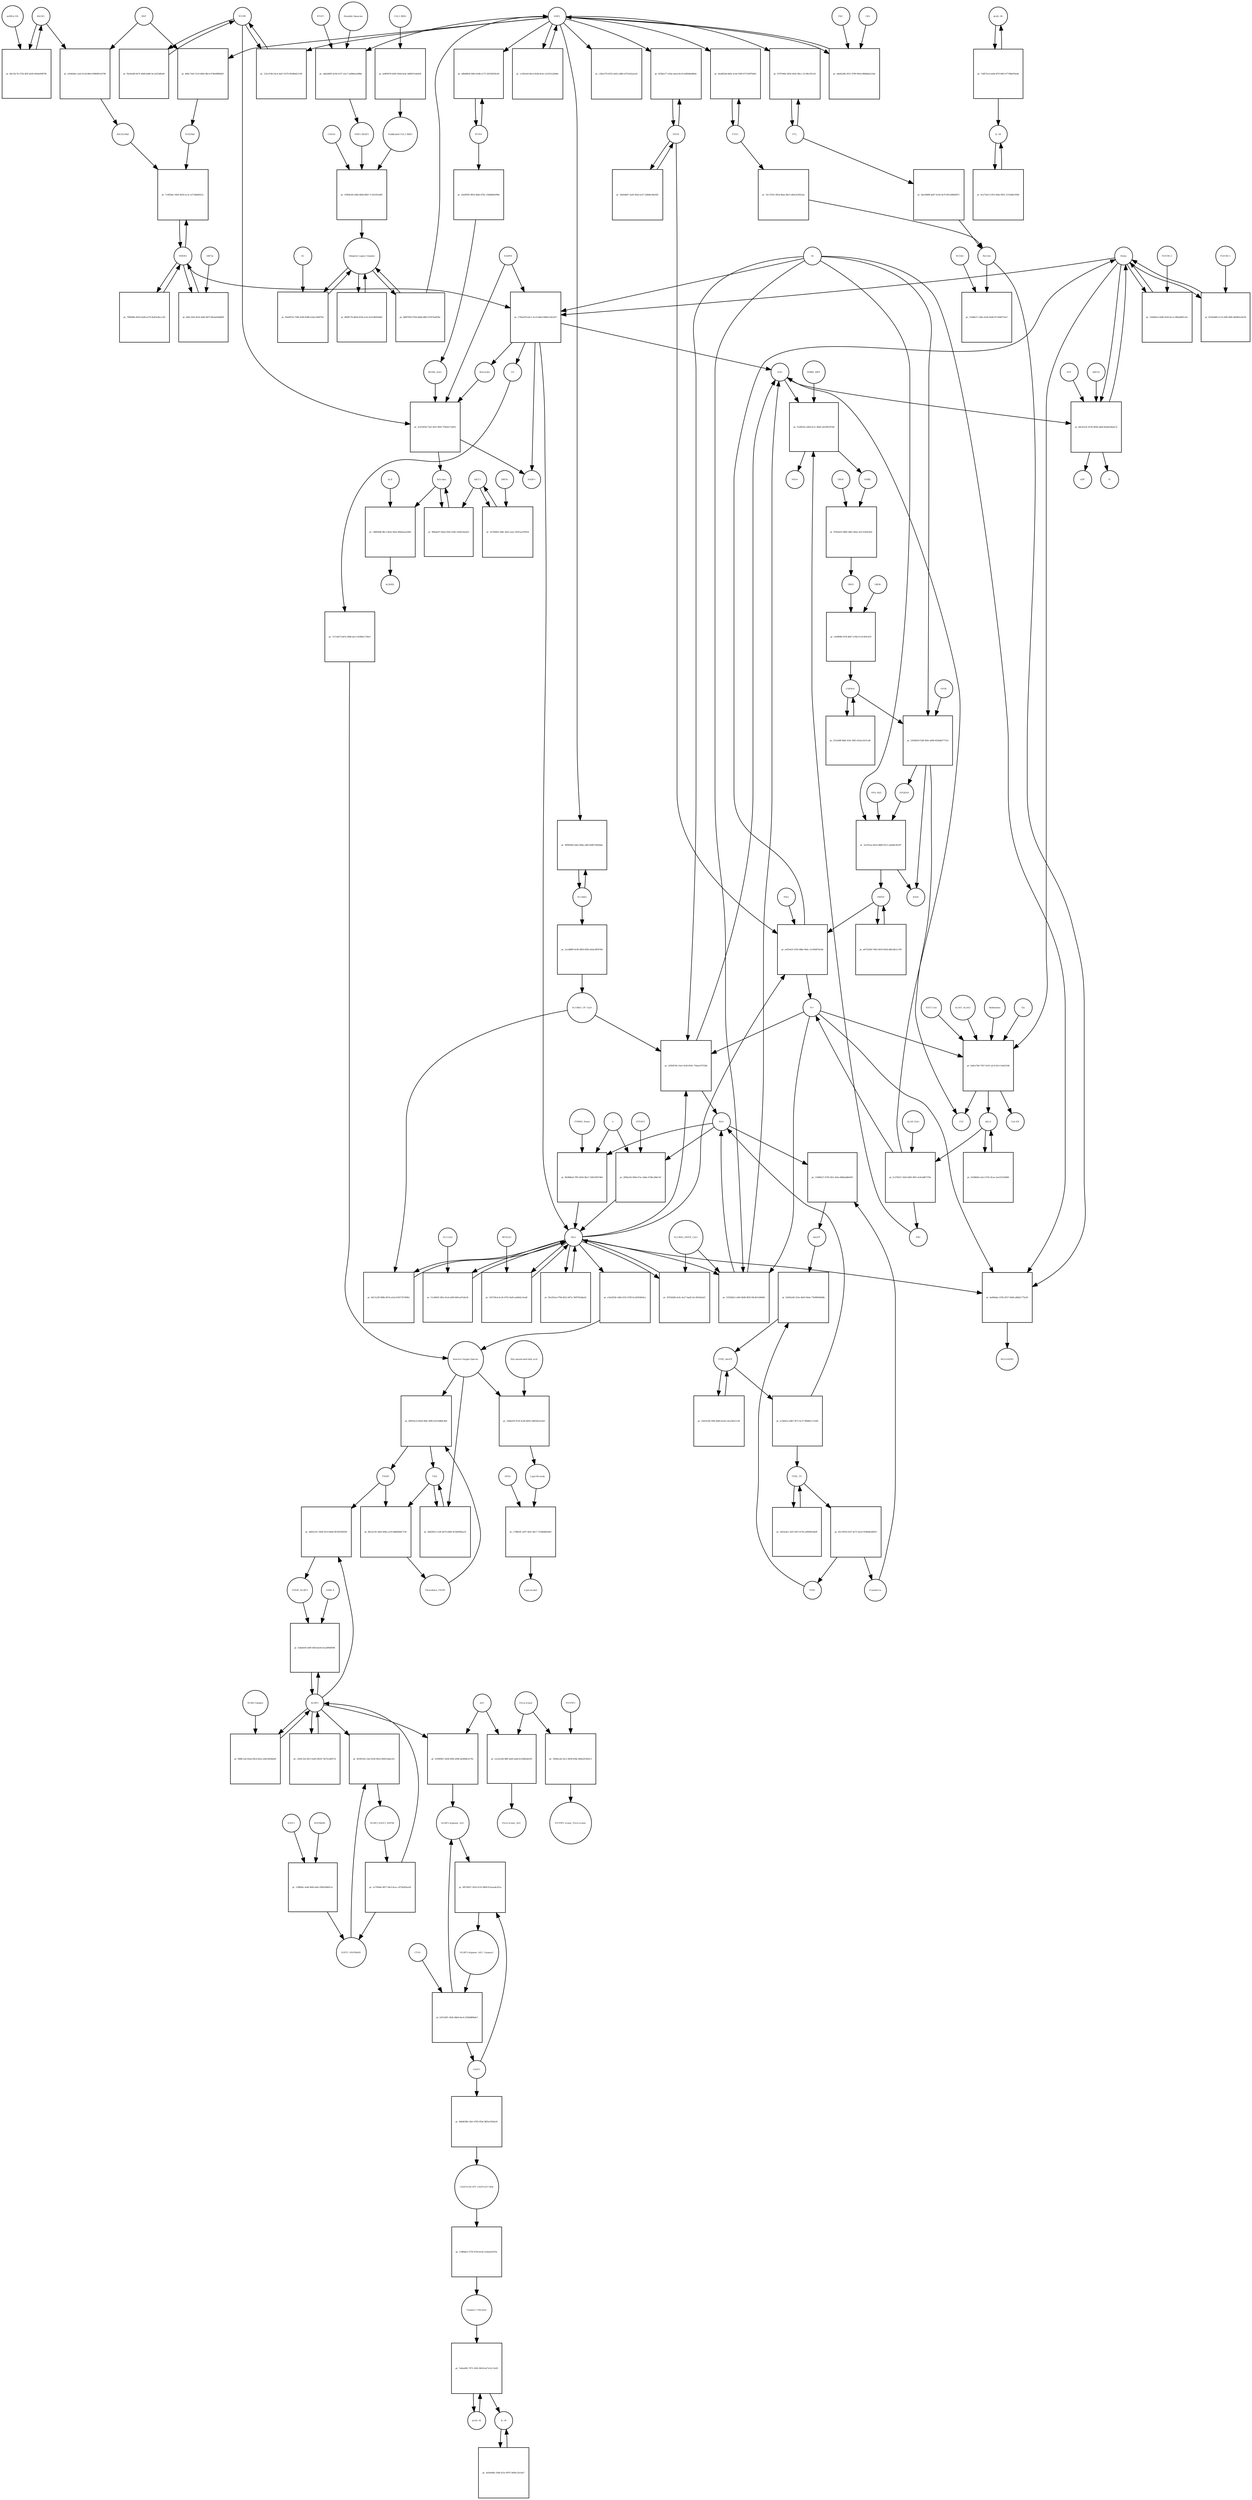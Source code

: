 strict digraph  {
Heme [annotation="urn_miriam_obo.chebi_CHEBI%3A30413", bipartite=0, cls="simple chemical", fontsize=4, label=Heme, shape=circle];
"pr_1765a97d-b3c1-4cc0-b8e6-8460c554cb57" [annotation="", bipartite=1, cls=process, fontsize=4, label="pr_1765a97d-b3c1-4cc0-b8e6-8460c554cb57", shape=square];
Biliverdin [annotation="urn_miriam_obo.chebi_CHEBI%3A17033", bipartite=0, cls="simple chemical", fontsize=4, label=Biliverdin, shape=circle];
HMOX1 [annotation="", bipartite=0, cls=macromolecule, fontsize=4, label=HMOX1, shape=circle];
O2 [annotation="urn_miriam_obo.chebi_CHEBI%3A15379", bipartite=0, cls="simple chemical", fontsize=4, label=O2, shape=circle];
NADPH [annotation="urn_miriam_obo.chebi_CHEBI%3A16474", bipartite=0, cls="simple chemical", fontsize=4, label=NADPH, shape=circle];
H2O [annotation="urn_miriam_obo.chebi_CHEBI%3A15377", bipartite=0, cls="simple chemical", fontsize=4, label=H2O, shape=circle];
"Fe2+" [annotation="urn_miriam_obo.chebi_CHEBI%3A29033", bipartite=0, cls="simple chemical", fontsize=4, label="Fe2+", shape=circle];
"NADP+" [annotation="urn_miriam_obo.chebi_CHEBI%3A18009", bipartite=0, cls="simple chemical", fontsize=4, label="NADP+", shape=circle];
CO [annotation="urn_miriam_obo.chebi_CHEBI%3A17245", bipartite=0, cls="simple chemical", fontsize=4, label=CO, shape=circle];
"pr_1364d5a3-44d0-45d3-bcce-0fbeb6f01c6c" [annotation="", bipartite=1, cls=process, fontsize=4, label="pr_1364d5a3-44d0-45d3-bcce-0fbeb6f01c6c", shape=square];
"FLVCR1-2" [annotation=urn_miriam_uniprot_Q9Y5Y0, bipartite=0, cls=macromolecule, fontsize=4, label="FLVCR1-2", shape=circle];
"pr_3c63303d-72a5-4ef2-983f-376e6e714652" [annotation="", bipartite=1, cls=process, fontsize=4, label="pr_3c63303d-72a5-4ef2-983f-376e6e714652", shape=square];
Bilirubin [annotation="urn_miriam_obo.chebi_CHEBI%3A16990", bipartite=0, cls="simple chemical", fontsize=4, label=Bilirubin, shape=circle];
BLVRB [annotation=urn_miriam_uniprot_P30043, bipartite=0, cls=macromolecule, fontsize=4, label=BLVRB, shape=circle];
"BLVRA_Zn2+" [annotation="urn_miriam_obo.chebi_CHEBI%3A29805|urn_miriam_uniprot_P53004", bipartite=0, cls=complex, fontsize=4, label="BLVRA_Zn2+", shape=circle];
"pr_9f8eda97-b9a4-45f4-a50b-1fafbc0aed32" [annotation="", bipartite=1, cls=process, fontsize=4, label="pr_9f8eda97-b9a4-45f4-a50b-1fafbc0aed32", shape=square];
ABCC1 [annotation="", bipartite=0, cls=macromolecule, fontsize=4, label=ABCC1, shape=circle];
"pr_c88f0a88-98c3-4b2e-9d3a-866efeaa200b" [annotation="", bipartite=1, cls=process, fontsize=4, label="pr_c88f0a88-98c3-4b2e-9d3a-866efeaa200b", shape=square];
ALB [annotation=urn_miriam_uniprot_P02768, bipartite=0, cls=macromolecule, fontsize=4, label=ALB, shape=circle];
"ALB/BIL" [annotation="urn_miriam_uniprot_P02768|urn_miriam_obo.chebi_CHEBI%3A16990", bipartite=0, cls=complex, fontsize=4, label="ALB/BIL", shape=circle];
NRF2 [annotation="", bipartite=0, cls=macromolecule, fontsize=4, label=NRF2, shape=circle];
"pr_868c73e8-7a19-46b5-8bc4-678e6889b4f3" [annotation="", bipartite=1, cls=process, fontsize=4, label="pr_868c73e8-7a19-46b5-8bc4-678e6889b4f3", shape=square];
MAF [annotation=urn_miriam_uniprot_O75444, bipartite=0, cls=macromolecule, fontsize=4, label=MAF, shape=circle];
"Nrf2/Maf" [annotation="", bipartite=0, cls=complex, fontsize=4, label="Nrf2/Maf", shape=circle];
"pr_e504efbe-cee4-413d-86ef-69969b7e4708" [annotation="", bipartite=1, cls=process, fontsize=4, label="pr_e504efbe-cee4-413d-86ef-69969b7e4708", shape=square];
BACH1 [annotation=urn_miriam_uniprot_O14867, bipartite=0, cls=macromolecule, fontsize=4, label=BACH1, shape=circle];
"BACH1/Maf" [annotation="", bipartite=0, cls=complex, fontsize=4, label="BACH1/Maf", shape=circle];
"pr_dbc18c76-272b-4f5f-ab50-0044ef06f78c" [annotation="", bipartite=1, cls=process, fontsize=4, label="pr_dbc18c76-272b-4f5f-ab50-0044ef06f78c", shape=square];
"miRNA-155" [annotation=urn_miriam_ncbigene_406947, bipartite=0, cls="nucleic acid feature", fontsize=4, label="miRNA-155", shape=circle];
"pr_7c065bec-06ef-4654-ac3c-e273dbd6912c" [annotation="", bipartite=1, cls=process, fontsize=4, label="pr_7c065bec-06ef-4654-ac3c-e273dbd6912c", shape=square];
PRIN9 [annotation="urn_miriam_obo.chebi_CHEBI%3A15430", bipartite=0, cls="simple chemical", fontsize=4, label=PRIN9, shape=circle];
"pr_eef5e41f-2550-48be-9b4c-1e190d57bc6d" [annotation="", bipartite=1, cls=process, fontsize=4, label="pr_eef5e41f-2550-48be-9b4c-1e190d57bc6d", shape=square];
FECH [annotation=urn_miriam_uniprot_P22830, bipartite=0, cls=macromolecule, fontsize=4, label=FECH, shape=circle];
"Pb2+" [annotation="urn_miriam_obo.chebi_CHEBI%3A27889", bipartite=0, cls="simple chemical", fontsize=4, label="Pb2+", shape=circle];
"H+" [annotation="urn_miriam_obo.chebi_CHEBI%3A15378", bipartite=0, cls="simple chemical", fontsize=4, label="H+", shape=circle];
"SUCC-CoA" [annotation="urn_miriam_obo.chebi_CHEBI%3A57292", bipartite=0, cls="simple chemical", fontsize=4, label="SUCC-CoA", shape=circle];
"pr_eb0ce7b6-7567-4101-a3c9-83c114a91246" [annotation="", bipartite=1, cls=process, fontsize=4, label="pr_eb0ce7b6-7567-4101-a3c9-83c114a91246", shape=square];
dALA [annotation="urn_miriam_obo.chebi_CHEBI%3A356416", bipartite=0, cls="simple chemical", fontsize=4, label=dALA, shape=circle];
ALAS1_ALAS2 [annotation="urn_miriam_uniprot_P13196|urn_miriam_uniprot_P22557", bipartite=0, cls=complex, fontsize=4, label=ALAS1_ALAS2, shape=circle];
Panhematin [annotation="urn_miriam_obo.chebi_CHEBI%3A50385", bipartite=0, cls="simple chemical", fontsize=4, label=Panhematin, shape=circle];
Gly [annotation="urn_miriam_obo.chebi_CHEBI%3A57305", bipartite=0, cls="simple chemical", fontsize=4, label=Gly, shape=circle];
"CoA-SH" [annotation="urn_miriam_obo.chebi_CHEBI%3A15346", bipartite=0, cls="simple chemical", fontsize=4, label="CoA-SH", shape=circle];
CO2 [annotation="urn_miriam_obo.chebi_CHEBI%3A16526", bipartite=0, cls="simple chemical", fontsize=4, label=CO2, shape=circle];
"pr_abb2d083-4c94-4157-a5a7-2a98de2e88be" [annotation="", bipartite=1, cls=process, fontsize=4, label="pr_abb2d083-4c94-4157-a5a7-2a98de2e88be", shape=square];
KEAP1 [annotation=urn_miriam_uniprot_Q14145, bipartite=0, cls=macromolecule, fontsize=4, label=KEAP1, shape=circle];
NRF2_KEAP1 [annotation="urn_miriam_uniprot_Q14145|urn_miriam_uniprot_Q16236", bipartite=0, cls=complex, fontsize=4, label=NRF2_KEAP1, shape=circle];
"Dimethly fumarate" [annotation="urn_miriam_obo.chebi_CHEBI%3A76004", bipartite=0, cls="simple chemical", fontsize=4, label="Dimethly fumarate", shape=circle];
"Ubiquitin Ligase Complex" [annotation="urn_miriam_uniprot_Q14145|urn_miriam_uniprot_Q15843|urn_miriam_uniprot_Q13618|urn_miriam_uniprot_P62877|urn_miriam_uniprot_Q16236|urn_miriam_uniprot_P0CG48|urn_miriam_pubmed_19940261|urn_miriam_interpro_IPR000608", bipartite=0, cls=complex, fontsize=4, label="Ubiquitin Ligase Complex", shape=circle];
"pr_864ff17b-db5b-455b-acfa-0c0c8659a862" [annotation="", bipartite=1, cls=process, fontsize=4, label="pr_864ff17b-db5b-455b-acfa-0c0c8659a862", shape=square];
"pr_fc276015-7d3d-4d05-9f01-dc9cdd87370e" [annotation="", bipartite=1, cls=process, fontsize=4, label="pr_fc276015-7d3d-4d05-9f01-dc9cdd87370e", shape=square];
PBG [annotation="urn_miriam_obo.chebi_CHEBI%3A58126", bipartite=0, cls="simple chemical", fontsize=4, label=PBG, shape=circle];
"ALAD_Zn2+" [annotation="urn_miriam_uniprot_P13716|urn_miriam_obo.chebi_CHEBI%3A29105", bipartite=0, cls=complex, fontsize=4, label="ALAD_Zn2+", shape=circle];
"pr_f1a9832e-e40d-4c1c-9bd5-a9c4f6cff548" [annotation="", bipartite=1, cls=process, fontsize=4, label="pr_f1a9832e-e40d-4c1c-9bd5-a9c4f6cff548", shape=square];
HMBL [annotation="urn_miriam_obo.chebi_CHEBI%3A57845", bipartite=0, cls="simple chemical", fontsize=4, label=HMBL, shape=circle];
HMBS_DIPY [annotation="urn_miriam_obo.chebi_CHEBI%3A36319|urn_miriam_uniprot_P08397", bipartite=0, cls=complex, fontsize=4, label=HMBS_DIPY, shape=circle];
"NH4+" [annotation="urn_miriam_obo.chebi_CHEBI%3A28938", bipartite=0, cls="simple chemical", fontsize=4, label="NH4+", shape=circle];
"pr_876e0ef3-9882-4d61-80ea-45a7e5b9c4d5" [annotation="", bipartite=1, cls=process, fontsize=4, label="pr_876e0ef3-9882-4d61-80ea-45a7e5b9c4d5", shape=square];
URO3 [annotation="urn_miriam_obo.chebi_CHEBI%3A15437", bipartite=0, cls="simple chemical", fontsize=4, label=URO3, shape=circle];
UROS [annotation=urn_miriam_uniprot_P10746, bipartite=0, cls=macromolecule, fontsize=4, label=UROS, shape=circle];
"pr_cb5f896f-f478-4b67-a768-a7cfc903c633" [annotation="", bipartite=1, cls=process, fontsize=4, label="pr_cb5f896f-f478-4b67-a768-a7cfc903c633", shape=square];
COPRO3 [annotation="urn_miriam_obo.chebi_CHEBI%3A15439", bipartite=0, cls="simple chemical", fontsize=4, label=COPRO3, shape=circle];
UROD [annotation=urn_miriam_uniprot_P06132, bipartite=0, cls=macromolecule, fontsize=4, label=UROD, shape=circle];
"pr_22f4d639-f3d0-4f0e-ab98-462bdb57751b" [annotation="", bipartite=1, cls=process, fontsize=4, label="pr_22f4d639-f3d0-4f0e-ab98-462bdb57751b", shape=square];
PPGEN9 [annotation="urn_miriam_obo.chebi_CHEBI%3A15435", bipartite=0, cls="simple chemical", fontsize=4, label=PPGEN9, shape=circle];
CPOX [annotation=urn_miriam_uniprot_P36551, bipartite=0, cls=macromolecule, fontsize=4, label=CPOX, shape=circle];
H2O2 [annotation="urn_miriam_obo.chebi_CHEBI%3A16240", bipartite=0, cls="simple chemical", fontsize=4, label=H2O2, shape=circle];
"pr_32cf01aa-b41b-488b-9515-2abd4c0fc6f7" [annotation="", bipartite=1, cls=process, fontsize=4, label="pr_32cf01aa-b41b-488b-9515-2abd4c0fc6f7", shape=square];
PPO_FAD [annotation="urn_miriam_obo.chebi_CHEBI%3A16238|urn_miriam_uniprot_P50336", bipartite=0, cls=complex, fontsize=4, label=PPO_FAD, shape=circle];
"pr_cc94cfe8-60c4-454b-8cbc-a14331a26d4e" [annotation="", bipartite=1, cls=process, fontsize=4, label="pr_cc94cfe8-60c4-454b-8cbc-a14331a26d4e", shape=square];
"pr_41fd86d3-a2e2-4741-8cea-2ae31f230b89" [annotation="", bipartite=1, cls="uncertain process", fontsize=4, label="pr_41fd86d3-a2e2-4741-8cea-2ae31f230b89", shape=square];
"pr_f1f2a88f-9bbf-419c-84f3-d32ea1631cdb" [annotation="", bipartite=1, cls="uncertain process", fontsize=4, label="pr_f1f2a88f-9bbf-419c-84f3-d32ea1631cdb", shape=square];
"pr_a67522b0-76b3-4418-943d-d46cdfe1c195" [annotation="", bipartite=1, cls="uncertain process", fontsize=4, label="pr_a67522b0-76b3-4418-943d-d46cdfe1c195", shape=square];
"Poly-unsaturated fatty acid" [annotation="urn_miriam_obo.chebi_CHEBI%3A26208", bipartite=0, cls="simple chemical", fontsize=4, label="Poly-unsaturated fatty acid", shape=circle];
"pr_1fdbe03f-97e6-4cd0-8d59-3dd544cb14e0" [annotation="", bipartite=1, cls=process, fontsize=4, label="pr_1fdbe03f-97e6-4cd0-8d59-3dd544cb14e0", shape=square];
"Lipid Peroxide" [annotation="urn_miriam_obo.chebi_CHEBI%3A61051", bipartite=0, cls="simple chemical", fontsize=4, label="Lipid Peroxide", shape=circle];
"Reactive Oxygen Species" [annotation="urn_miriam_obo.chebi_CHEBI%3A26523", bipartite=0, cls="simple chemical", fontsize=4, label="Reactive Oxygen Species", shape=circle];
"pr_be69bdac-b7fb-4557-94d6-a8bfdc775e56" [annotation="", bipartite=1, cls=process, fontsize=4, label="pr_be69bdac-b7fb-4557-94d6-a8bfdc775e56", shape=square];
"Fe(3+)O(OH)" [annotation="urn_miriam_obo.chebi_CHEBI%3A78619", bipartite=0, cls="simple chemical", fontsize=4, label="Fe(3+)O(OH)", shape=circle];
Ferritin [annotation=urn_miriam_uniprot_P02794, bipartite=0, cls=complex, fontsize=4, label=Ferritin, shape=circle];
"pr_d417a35f-088b-467d-a5a4-8165747300b2" [annotation="", bipartite=1, cls=process, fontsize=4, label="pr_d417a35f-088b-467d-a5a4-8165747300b2", shape=square];
"SLC40A1_CP_Cu2+" [annotation="urn_miriam_uniprot_P00450|urn_miriam_uniprot_Q9NP59|urn_miriam_obo.chebi_CHEBI%3A29036", bipartite=0, cls=complex, fontsize=4, label="SLC40A1_CP_Cu2+", shape=circle];
"pr_22004740-c0a3-4146-85d1-75daa197529d" [annotation="", bipartite=1, cls=process, fontsize=4, label="pr_22004740-c0a3-4146-85d1-75daa197529d", shape=square];
"Fe3+" [annotation="urn_miriam_obo.chebi_CHEBI%3A29034", bipartite=0, cls="simple chemical", fontsize=4, label="Fe3+", shape=circle];
SLC40A1 [annotation=urn_miriam_ncbigene_30061, bipartite=0, cls="nucleic acid feature", fontsize=4, label=SLC40A1, shape=circle];
"pr_999856f9-eb42-484e-a8f0-6fd8729d5bda" [annotation="", bipartite=1, cls=process, fontsize=4, label="pr_999856f9-eb42-484e-a8f0-6fd8729d5bda", shape=square];
FTH1 [annotation=urn_miriam_ncbigene_2495, bipartite=0, cls="nucleic acid feature", fontsize=4, label=FTH1, shape=circle];
"pr_0ee8024d-8d5e-4c9e-920f-f5712697b062" [annotation="", bipartite=1, cls=process, fontsize=4, label="pr_0ee8024d-8d5e-4c9e-920f-f5712697b062", shape=square];
FTL [annotation=urn_miriam_ncbigene_2512, bipartite=0, cls="nucleic acid feature", fontsize=4, label=FTL, shape=circle];
"pr_6707040e-d556-403e-84cc-21c96cf35c02" [annotation="", bipartite=1, cls=process, fontsize=4, label="pr_6707040e-d556-403e-84cc-21c96cf35c02", shape=square];
"pr_33c72541-981d-4bae-8bc3-dd3a1b3923ae" [annotation="", bipartite=1, cls=process, fontsize=4, label="pr_33c72541-981d-4bae-8bc3-dd3a1b3923ae", shape=square];
"pr_bdc44884-da87-4c40-9a7f-0b7e49b60671" [annotation="", bipartite=1, cls=process, fontsize=4, label="pr_bdc44884-da87-4c40-9a7f-0b7e49b60671", shape=square];
"pr_825bee77-d1ba-4aa4-8ce9-b38f44b486dc" [annotation="", bipartite=1, cls=process, fontsize=4, label="pr_825bee77-d1ba-4aa4-8ce9-b38f44b486dc", shape=square];
"pr_24b5db87-2a45-4fa6-acb7-2d9ddc48e920" [annotation="", bipartite=1, cls=process, fontsize=4, label="pr_24b5db87-2a45-4fa6-acb7-2d9ddc48e920", shape=square];
"pr_7f9648fa-8418-4a9d-a276-6e83a3bcccd5" [annotation="", bipartite=1, cls=process, fontsize=4, label="pr_7f9648fa-8418-4a9d-a276-6e83a3bcccd5", shape=square];
BLVRA [annotation=urn_miriam_ncbigene_644, bipartite=0, cls="nucleic acid feature", fontsize=4, label=BLVRA, shape=circle];
"pr_edbdf8e8-5660-42db-a175-34554f3f4cd5" [annotation="", bipartite=1, cls=process, fontsize=4, label="pr_edbdf8e8-5660-42db-a175-34554f3f4cd5", shape=square];
"pr_122c474b-24c4-4ab7-9279-f634fb421194" [annotation="", bipartite=1, cls=process, fontsize=4, label="pr_122c474b-24c4-4ab7-9279-f634fb421194", shape=square];
"pr_f9c8ee80-8e7f-46d0-b4b6-9c1af22d6a00" [annotation="", bipartite=1, cls=process, fontsize=4, label="pr_f9c8ee80-8e7f-46d0-b4b6-9c1af22d6a00", shape=square];
"pr_e4a85f95-981b-4bb3-87bc-25b8d60ef99d" [annotation="", bipartite=1, cls=process, fontsize=4, label="pr_e4a85f95-981b-4bb3-87bc-25b8d60ef99d", shape=square];
"pr_1acdb89f-dc96-4850-82fb-efebcd9567b6" [annotation="", bipartite=1, cls=process, fontsize=4, label="pr_1acdb89f-dc96-4850-82fb-efebcd9567b6", shape=square];
"pr_7e9d0e7c-54fa-42e6-9a86-87c9d4f71b15" [annotation="", bipartite=1, cls=process, fontsize=4, label="pr_7e9d0e7c-54fa-42e6-9a86-87c9d4f71b15", shape=square];
NCOA4 [annotation=urn_miriam_uniprot_Q13772, bipartite=0, cls=macromolecule, fontsize=4, label=NCOA4, shape=circle];
"pr_96380ba0-7ff5-4454-9ba7-538103f474b9" [annotation="", bipartite=1, cls=process, fontsize=4, label="pr_96380ba0-7ff5-4454-9ba7-538103f474b9", shape=square];
CYBRD1_Heme [annotation="urn_miriam_uniprot_Q53TN4|urn_miriam_obo.chebi_CHEBI%3A30413", bipartite=0, cls=complex, fontsize=4, label=CYBRD1_Heme, shape=circle];
"e-" [annotation="urn_miriam_obo.chebi_CHEBI%3A10545", bipartite=0, cls="simple chemical", fontsize=4, label="e-", shape=circle];
"pr_11c6662f-2f9a-41e4-af48-690cad7e8a34" [annotation="", bipartite=1, cls=process, fontsize=4, label="pr_11c6662f-2f9a-41e4-af48-690cad7e8a34", shape=square];
SLC11A2 [annotation=urn_miriam_uniprot_P49281, bipartite=0, cls=macromolecule, fontsize=4, label=SLC11A2, shape=circle];
"pr_1748b3fc-af07-4d3c-8dc7-722d64b82483" [annotation="", bipartite=1, cls=process, fontsize=4, label="pr_1748b3fc-af07-4d3c-8dc7-722d64b82483", shape=square];
"Lipid alcohol" [annotation="urn_miriam_obo.chebi_CHEBI%3A24026", bipartite=0, cls="simple chemical", fontsize=4, label="Lipid alcohol", shape=circle];
GPX4 [annotation=urn_miriam_uniprot_P36969, bipartite=0, cls=macromolecule, fontsize=4, label=GPX4, shape=circle];
"pr_8d2c250e-fb1b-444f-9d75-8dcba044d6f0" [annotation="", bipartite=1, cls=process, fontsize=4, label="pr_8d2c250e-fb1b-444f-9d75-8dcba044d6f0", shape=square];
ORF3a [annotation="urn_miriam_uniprot_P0DTC3|urn_miriam_taxonomy_2697049", bipartite=0, cls=macromolecule, fontsize=4, label=ORF3a, shape=circle];
"pr_e33e825b-1484-4191-878f-6c2d5938e9ca" [annotation="", bipartite=1, cls=process, fontsize=4, label="pr_e33e825b-1484-4191-878f-6c2d5938e9ca", shape=square];
"pr_3a7b0002-5d8c-4d52-aeec-8291aa10955d" [annotation="", bipartite=1, cls=process, fontsize=4, label="pr_3a7b0002-5d8c-4d52-aeec-8291aa10955d", shape=square];
ORF9c [annotation=urn_miriam_taxonomy_2697049, bipartite=0, cls=macromolecule, fontsize=4, label=ORF9c, shape=circle];
CUL3_RBX1 [annotation="urn_miriam_uniprot_Q13618|urn_miriam_uniprot_P62877", bipartite=0, cls=complex, fontsize=4, label=CUL3_RBX1, shape=circle];
"pr_ae8f0478-b560-456d-8a4c-b68927eda836" [annotation="", bipartite=1, cls=process, fontsize=4, label="pr_ae8f0478-b560-456d-8a4c-b68927eda836", shape=square];
"Neddylated CUL3_RBX1" [annotation="urn_miriam_uniprot_Q15843|urn_miriam_uniprot_Q13618|urn_miriam_uniprot_P62877", bipartite=0, cls=complex, fontsize=4, label="Neddylated CUL3_RBX1", shape=circle];
"pr_c3b2cf76-6255-4e62-ad80-e973e02aea34" [annotation="", bipartite=1, cls=process, fontsize=4, label="pr_c3b2cf76-6255-4e62-ad80-e973e02aea34", shape=square];
"pr_19404c86-2d4d-4b0d-882f-7c32e3f1ed93" [annotation="", bipartite=1, cls=process, fontsize=4, label="pr_19404c86-2d4d-4b0d-882f-7c32e3f1ed93", shape=square];
CAND1 [annotation=urn_miriam_uniprot_Q86VP6, bipartite=0, cls=macromolecule, fontsize=4, label=CAND1, shape=circle];
E2 [annotation=urn_miriam_interpro_IPR000608, bipartite=0, cls=macromolecule, fontsize=4, label=E2, shape=circle];
"pr_00a8915e-7f4b-4180-8286-e24ac36407b5" [annotation="", bipartite=1, cls=process, fontsize=4, label="pr_00a8915e-7f4b-4180-8286-e24ac36407b5", shape=square];
"pr_a8a9a3d6-2031-4789-90e4-884bbb22cfab" [annotation="", bipartite=1, cls=process, fontsize=4, label="pr_a8a9a3d6-2031-4789-90e4-884bbb22cfab", shape=square];
PKC [annotation="urn_miriam_pubmed_12198130|urn_miriam_interpro_IPR012233", bipartite=0, cls=macromolecule, fontsize=4, label=PKC, shape=circle];
CK2 [annotation="", bipartite=0, cls=macromolecule, fontsize=4, label=CK2, shape=circle];
"pr_8318e869-e114-42fb-94f6-d4f485a341fd" [annotation="", bipartite=1, cls=process, fontsize=4, label="pr_8318e869-e114-42fb-94f6-d4f485a341fd", shape=square];
"FLVCR1-1" [annotation=urn_miriam_uniprot_Q9Y5Y0, bipartite=0, cls=macromolecule, fontsize=4, label="FLVCR1-1", shape=circle];
"pr_ddc431d1-8136-4844-abb9-8eda634abe7e" [annotation="", bipartite=1, cls=process, fontsize=4, label="pr_ddc431d1-8136-4844-abb9-8eda634abe7e", shape=square];
ABCG2 [annotation=urn_miriam_uniprot_Q9UNQ0, bipartite=0, cls="macromolecule multimer", fontsize=4, label=ABCG2, shape=circle];
ATP [annotation="urn_miriam_obo.chebi_CHEBI%3A30616", bipartite=0, cls="simple chemical", fontsize=4, label=ATP, shape=circle];
Pi [annotation="urn_miriam_obo.chebi_CHEBI%3A18367", bipartite=0, cls="simple chemical", fontsize=4, label=Pi, shape=circle];
ADP [annotation="urn_miriam_obo.chebi_CHEBI%3A456216", bipartite=0, cls="simple chemical", fontsize=4, label=ADP, shape=circle];
"pr_d7654286-dc9c-4a17-bad2-b1c465442af5" [annotation="", bipartite=1, cls=process, fontsize=4, label="pr_d7654286-dc9c-4a17-bad2-b1c465442af5", shape=square];
"SLC40A1_HEPH_Cu2+" [annotation="urn_miriam_uniprot_Q9BQS7|urn_miriam_uniprot_Q9NP59|urn_miriam_obo.chebi_CHEBI%3A28694", bipartite=0, cls=complex, fontsize=4, label="SLC40A1_HEPH_Cu2+", shape=circle];
"pr_5355b823-c484-4b08-8f56-99cdb7a960d0" [annotation="", bipartite=1, cls=process, fontsize=4, label="pr_5355b823-c484-4b08-8f56-99cdb7a960d0", shape=square];
"pr_15489227-4705-4f2c-8efa-68bfabdb6505" [annotation="", bipartite=1, cls=process, fontsize=4, label="pr_15489227-4705-4f2c-8efa-68bfabdb6505", shape=square];
Transferrin [annotation=urn_miriam_uniprot_P02787, bipartite=0, cls=macromolecule, fontsize=4, label=Transferrin, shape=circle];
holoTF [annotation="urn_miriam_uniprot_P02787|urn_miriam_obo.chebi_CHEBI%3A29034", bipartite=0, cls=complex, fontsize=4, label=holoTF, shape=circle];
TFRC [annotation=urn_miriam_uniprot_P02786, bipartite=0, cls="macromolecule multimer", fontsize=4, label=TFRC, shape=circle];
"pr_02645a49-323a-4b50-9deb-77b089440bdb" [annotation="", bipartite=1, cls=process, fontsize=4, label="pr_02645a49-323a-4b50-9deb-77b089440bdb", shape=square];
TFRC_holoTF [annotation="urn_miriam_uniprot_P02787|urn_miriam_obo.chebi_CHEBI%3A29034|urn_miriam_uniprot_P02786", bipartite=0, cls=complex, fontsize=4, label=TFRC_holoTF, shape=circle];
"pr_33d1b1db-59fd-4d40-bcb4-cdce285a7c44" [annotation="", bipartite=1, cls=process, fontsize=4, label="pr_33d1b1db-59fd-4d40-bcb4-cdce285a7c44", shape=square];
"pr_ec9ebf1a-b9b7-4f71-bc57-80b86c1152d9" [annotation="", bipartite=1, cls=process, fontsize=4, label="pr_ec9ebf1a-b9b7-4f71-bc57-80b86c1152d9", shape=square];
TFRC_TF [annotation="urn_miriam_uniprot_P02787|urn_miriam_uniprot_P02786", bipartite=0, cls=complex, fontsize=4, label=TFRC_TF, shape=circle];
"pr_2f84a542-f94d-47ac-b46a-97d6c28de7ef" [annotation="", bipartite=1, cls=process, fontsize=4, label="pr_2f84a542-f94d-47ac-b46a-97d6c28de7ef", shape=square];
STEAP3 [annotation=urn_miriam_uniprot_Q658P3, bipartite=0, cls=macromolecule, fontsize=4, label=STEAP3, shape=circle];
"pr_543728cd-4c34-4763-9e6f-ae66d2c3ea4f" [annotation="", bipartite=1, cls=process, fontsize=4, label="pr_543728cd-4c34-4763-9e6f-ae66d2c3ea4f", shape=square];
MCOLN1 [annotation=urn_miriam_uniprot_Q9GZU1, bipartite=0, cls=macromolecule, fontsize=4, label=MCOLN1, shape=circle];
"pr_05e291ee-f794-4612-847e-7bf9781dbad3" [annotation="", bipartite=1, cls=process, fontsize=4, label="pr_05e291ee-f794-4612-847e-7bf9781dbad3", shape=square];
"pr_34e5a4e1-3ef2-4913-b74e-a6f460a36eff" [annotation="", bipartite=1, cls=process, fontsize=4, label="pr_34e5a4e1-3ef2-4913-b74e-a6f460a36eff", shape=square];
"pr_d5c33f34-01b7-4a71-bac6-018bd4a4b043" [annotation="", bipartite=1, cls=process, fontsize=4, label="pr_d5c33f34-01b7-4a71-bac6-018bd4a4b043", shape=square];
"pr_bf807850-97bd-4bb6-b8f2-b7f47fa4f20e" [annotation="", bipartite=1, cls=process, fontsize=4, label="pr_bf807850-97bd-4bb6-b8f2-b7f47fa4f20e", shape=square];
Thioredoxin_TXNIP [annotation="urn_miriam_uniprot_P10599|urn_miriam_uniprot_Q9H3M7", bipartite=0, cls=complex, fontsize=4, label=Thioredoxin_TXNIP, shape=circle];
"pr_08505ec4-6b5d-4b0c-b9f6-b3516d68c4b0" [annotation="", bipartite=1, cls=process, fontsize=4, label="pr_08505ec4-6b5d-4b0c-b9f6-b3516d68c4b0", shape=square];
TXNIP [annotation=urn_miriam_uniprot_Q9H3M7, bipartite=0, cls=macromolecule, fontsize=4, label=TXNIP, shape=circle];
TXN [annotation=urn_miriam_uniprot_P10599, bipartite=0, cls=macromolecule, fontsize=4, label=TXN, shape=circle];
NLRP3 [annotation=urn_miriam_uniprot_Q96P20, bipartite=0, cls=macromolecule, fontsize=4, label=NLRP3, shape=circle];
"pr_688fc1a6-62ad-40cd-82ee-efde30e0beb9" [annotation="", bipartite=1, cls=process, fontsize=4, label="pr_688fc1a6-62ad-40cd-82ee-efde30e0beb9", shape=square];
"Nf-KB Complex" [annotation="urn_miriam_uniprot_P19838|urn_miriam_uniprot_Q04206|urn_miriam_uniprot_Q00653", bipartite=0, cls=complex, fontsize=4, label="Nf-KB Complex", shape=circle];
"pr_c829c32e-d013-4a05-8629-7d27ecd84732" [annotation="", bipartite=1, cls=process, fontsize=4, label="pr_c829c32e-d013-4a05-8629-7d27ecd84732", shape=square];
"pr_3fd430e5-ce44-4b70-a868-451b609baa32" [annotation="", bipartite=1, cls=process, fontsize=4, label="pr_3fd430e5-ce44-4b70-a868-451b609baa32", shape=square];
"pr_8fa22c26-3de6-494a-a1e9-dbbb0b9a7136" [annotation="", bipartite=1, cls=process, fontsize=4, label="pr_8fa22c26-3de6-494a-a1e9-dbbb0b9a7136", shape=square];
HSP90AB1 [annotation=urn_miriam_uniprot_P08238, bipartite=0, cls=macromolecule, fontsize=4, label=HSP90AB1, shape=circle];
"pr_159ff6bc-4e4f-40fd-a0d1-f994249b911e" [annotation="", bipartite=1, cls=process, fontsize=4, label="pr_159ff6bc-4e4f-40fd-a0d1-f994249b911e", shape=square];
SUGT1 [annotation=urn_miriam_uniprot_Q9Y2Z0, bipartite=0, cls=macromolecule, fontsize=4, label=SUGT1, shape=circle];
SUGT1_HSP90AB1 [annotation="urn_miriam_uniprot_P08238|urn_miriam_uniprot_Q9Y2Z0", bipartite=0, cls=complex, fontsize=4, label=SUGT1_HSP90AB1, shape=circle];
"pr_df1f653d-c3a0-4256-84cb-90d31dadc41c" [annotation="", bipartite=1, cls=process, fontsize=4, label="pr_df1f653d-c3a0-4256-84cb-90d31dadc41c", shape=square];
NLRP3_SUGT1_HSP90 [annotation="urn_miriam_uniprot_P08238|urn_miriam_uniprot_Q96P20|urn_miriam_uniprot_Q9Y2Z0", bipartite=0, cls=complex, fontsize=4, label=NLRP3_SUGT1_HSP90, shape=circle];
"pr_e8d5e161-349d-45c9-b8a8-8f1fd350b500" [annotation="", bipartite=1, cls=process, fontsize=4, label="pr_e8d5e161-349d-45c9-b8a8-8f1fd350b500", shape=square];
TXNIP_NLRP3 [annotation="urn_miriam_uniprot_Q9H3M7|urn_miriam_uniprot_Q96P20", bipartite=0, cls=complex, fontsize=4, label=TXNIP_NLRP3, shape=circle];
"pr_619069b7-d208-404f-a698-ad389dc4176c" [annotation="", bipartite=1, cls=process, fontsize=4, label="pr_619069b7-d208-404f-a698-ad389dc4176c", shape=square];
ASC [annotation=urn_miriam_uniprot_Q9ULZ3, bipartite=0, cls=macromolecule, fontsize=4, label=ASC, shape=circle];
"NLRP3 oligomer_ASC" [annotation="urn_miriam_uniprot_Q9ULZ3|urn_miriam_obo.chebi_CHEBI%3A36080", bipartite=0, cls=complex, fontsize=4, label="NLRP3 oligomer_ASC", shape=circle];
"pr_38576837-1650-4155-9409-631eaedcd31a" [annotation="", bipartite=1, cls=process, fontsize=4, label="pr_38576837-1650-4155-9409-631eaedcd31a", shape=square];
CASP1 [annotation=urn_miriam_uniprot_P29466, bipartite=0, cls=macromolecule, fontsize=4, label=CASP1, shape=circle];
"NLRP3 oligomer_ASC_Caspase1" [annotation="urn_miriam_uniprot_P29466|urn_miriam_uniprot_Q9ULZ3", bipartite=0, cls=complex, fontsize=4, label="NLRP3 oligomer_ASC_Caspase1", shape=circle];
"pr_e1a5a1d4-98ff-4a0f-aab4-fe35d82da593" [annotation="", bipartite=1, cls=process, fontsize=4, label="pr_e1a5a1d4-98ff-4a0f-aab4-fe35d82da593", shape=square];
"Pyrin trimer" [annotation=urn_miriam_uniprot_O15553, bipartite=0, cls=complex, fontsize=4, label="Pyrin trimer", shape=circle];
"Pyrin trimer_ASC" [annotation="urn_miriam_uniprot_O15553|urn_miriam_uniprot_Q9ULZ3", bipartite=0, cls=complex, fontsize=4, label="Pyrin trimer_ASC", shape=circle];
"pr_1849ecd4-3ec5-4058-836e-868a201b03c3" [annotation="", bipartite=1, cls=process, fontsize=4, label="pr_1849ecd4-3ec5-4058-836e-868a201b03c3", shape=square];
PSTPIP1 [annotation=urn_miriam_uniprot_O43586, bipartite=0, cls="macromolecule multimer", fontsize=4, label=PSTPIP1, shape=circle];
"PSTPIP1 trimer_Pyrin trimer" [annotation="urn_miriam_uniprot_O15553|urn_miriam_uniprot_O43586", bipartite=0, cls=complex, fontsize=4, label="PSTPIP1 trimer_Pyrin trimer", shape=circle];
"pr_b3513bf1-362b-4bb4-9ac4-225bfd80b4a7" [annotation="", bipartite=1, cls=process, fontsize=4, label="pr_b3513bf1-362b-4bb4-9ac4-225bfd80b4a7", shape=square];
CTSG [annotation=urn_miriam_uniprot_P08311, bipartite=0, cls=macromolecule, fontsize=4, label=CTSG, shape=circle];
"pr_40bd6386-c4b1-4785-9f3d-3895e1826a59" [annotation="", bipartite=1, cls=process, fontsize=4, label="pr_40bd6386-c4b1-4785-9f3d-3895e1826a59", shape=square];
"CASP1(120-197)_CASP1(317-404)" [annotation=urn_miriam_uniprot_P29466, bipartite=0, cls=complex, fontsize=4, label="CASP1(120-197)_CASP1(317-404)", shape=circle];
"pr_c5df8de5-2759-4744-bc6e-ecb6aaf4319c" [annotation="", bipartite=1, cls=process, fontsize=4, label="pr_c5df8de5-2759-4744-bc6e-ecb6aaf4319c", shape=square];
"Caspase-1 Tetramer" [annotation=urn_miriam_uniprot_P29466, bipartite=0, cls="complex multimer", fontsize=4, label="Caspase-1 Tetramer", shape=circle];
"proIL-1B" [annotation=urn_miriam_uniprot_P01584, bipartite=0, cls=macromolecule, fontsize=4, label="proIL-1B", shape=circle];
"pr_744f73c4-ea8d-4f70-80f2-07749bd76a4d" [annotation="", bipartite=1, cls=process, fontsize=4, label="pr_744f73c4-ea8d-4f70-80f2-07749bd76a4d", shape=square];
"IL-1B" [annotation=urn_miriam_uniprot_P01584, bipartite=0, cls=macromolecule, fontsize=4, label="IL-1B", shape=circle];
"pr_4ca72b13-c955-444e-9831-2155d4fc939b" [annotation="", bipartite=1, cls="omitted process", fontsize=4, label="pr_4ca72b13-c955-444e-9831-2155d4fc939b", shape=square];
"pr_526a0ef0-a0f0-45fd-bee8-b1a20f660f98" [annotation="", bipartite=1, cls=process, fontsize=4, label="pr_526a0ef0-a0f0-45fd-bee8-b1a20f660f98", shape=square];
"SARS E" [annotation=urn_miriam_uniprot_P59637, bipartite=0, cls=macromolecule, fontsize=4, label="SARS E", shape=circle];
"proIL-18" [annotation=urn_miriam_uniprot_Q14116, bipartite=0, cls=macromolecule, fontsize=4, label="proIL-18", shape=circle];
"pr_7edea081-7971-4361-8b54-ba71e5c13e20" [annotation="", bipartite=1, cls=process, fontsize=4, label="pr_7edea081-7971-4361-8b54-ba71e5c13e20", shape=square];
"IL-18" [annotation=urn_miriam_uniprot_Q14116, bipartite=0, cls=macromolecule, fontsize=4, label="IL-18", shape=circle];
"pr_0a56e68e-104b-421e-897f-5409c23e1da7" [annotation="", bipartite=1, cls="omitted process", fontsize=4, label="pr_0a56e68e-104b-421e-897f-5409c23e1da7", shape=square];
"pr_7a7cb673-b67e-4fd8-a6c3-0249b1c760cf" [annotation="", bipartite=1, cls=process, fontsize=4, label="pr_7a7cb673-b67e-4fd8-a6c3-0249b1c760cf", shape=square];
"pr_ce79384e-9877-44cf-bcec-c872fe82ea56" [annotation="", bipartite=1, cls=process, fontsize=4, label="pr_ce79384e-9877-44cf-bcec-c872fe82ea56", shape=square];
Heme -> "pr_1765a97d-b3c1-4cc0-b8e6-8460c554cb57"  [annotation="", interaction_type=consumption];
Heme -> "pr_1364d5a3-44d0-45d3-bcce-0fbeb6f01c6c"  [annotation="", interaction_type=consumption];
Heme -> "pr_eb0ce7b6-7567-4101-a3c9-83c114a91246"  [annotation=urn_miriam_pubmed_25446301, interaction_type=inhibition];
Heme -> "pr_8318e869-e114-42fb-94f6-d4f485a341fd"  [annotation="", interaction_type=consumption];
Heme -> "pr_ddc431d1-8136-4844-abb9-8eda634abe7e"  [annotation="", interaction_type=consumption];
"pr_1765a97d-b3c1-4cc0-b8e6-8460c554cb57" -> Biliverdin  [annotation="", interaction_type=production];
"pr_1765a97d-b3c1-4cc0-b8e6-8460c554cb57" -> H2O  [annotation="", interaction_type=production];
"pr_1765a97d-b3c1-4cc0-b8e6-8460c554cb57" -> "Fe2+"  [annotation="", interaction_type=production];
"pr_1765a97d-b3c1-4cc0-b8e6-8460c554cb57" -> "NADP+"  [annotation="", interaction_type=production];
"pr_1765a97d-b3c1-4cc0-b8e6-8460c554cb57" -> CO  [annotation="", interaction_type=production];
Biliverdin -> "pr_3c63303d-72a5-4ef2-983f-376e6e714652"  [annotation="", interaction_type=consumption];
HMOX1 -> "pr_1765a97d-b3c1-4cc0-b8e6-8460c554cb57"  [annotation="", interaction_type=catalysis];
HMOX1 -> "pr_7c065bec-06ef-4654-ac3c-e273dbd6912c"  [annotation="", interaction_type=consumption];
HMOX1 -> "pr_7f9648fa-8418-4a9d-a276-6e83a3bcccd5"  [annotation="", interaction_type=consumption];
HMOX1 -> "pr_8d2c250e-fb1b-444f-9d75-8dcba044d6f0"  [annotation="", interaction_type=consumption];
O2 -> "pr_1765a97d-b3c1-4cc0-b8e6-8460c554cb57"  [annotation="", interaction_type=consumption];
O2 -> "pr_22f4d639-f3d0-4f0e-ab98-462bdb57751b"  [annotation="", interaction_type=consumption];
O2 -> "pr_32cf01aa-b41b-488b-9515-2abd4c0fc6f7"  [annotation="", interaction_type=consumption];
O2 -> "pr_be69bdac-b7fb-4557-94d6-a8bfdc775e56"  [annotation="", interaction_type=consumption];
O2 -> "pr_22004740-c0a3-4146-85d1-75daa197529d"  [annotation="", interaction_type=consumption];
O2 -> "pr_5355b823-c484-4b08-8f56-99cdb7a960d0"  [annotation="", interaction_type=consumption];
NADPH -> "pr_1765a97d-b3c1-4cc0-b8e6-8460c554cb57"  [annotation="", interaction_type=consumption];
NADPH -> "pr_3c63303d-72a5-4ef2-983f-376e6e714652"  [annotation="", interaction_type=consumption];
H2O -> "pr_f1a9832e-e40d-4c1c-9bd5-a9c4f6cff548"  [annotation="", interaction_type=consumption];
H2O -> "pr_ddc431d1-8136-4844-abb9-8eda634abe7e"  [annotation="", interaction_type=consumption];
"Fe2+" -> "pr_eef5e41f-2550-48be-9b4c-1e190d57bc6d"  [annotation="", interaction_type=consumption];
"Fe2+" -> "pr_be69bdac-b7fb-4557-94d6-a8bfdc775e56"  [annotation="", interaction_type=consumption];
"Fe2+" -> "pr_d417a35f-088b-467d-a5a4-8165747300b2"  [annotation="", interaction_type=consumption];
"Fe2+" -> "pr_22004740-c0a3-4146-85d1-75daa197529d"  [annotation="", interaction_type=consumption];
"Fe2+" -> "pr_11c6662f-2f9a-41e4-af48-690cad7e8a34"  [annotation="", interaction_type=consumption];
"Fe2+" -> "pr_e33e825b-1484-4191-878f-6c2d5938e9ca"  [annotation="urn_miriam_pubmed_26794443|urn_miriam_pubmed_30692038", interaction_type=catalysis];
"Fe2+" -> "pr_d7654286-dc9c-4a17-bad2-b1c465442af5"  [annotation="", interaction_type=consumption];
"Fe2+" -> "pr_5355b823-c484-4b08-8f56-99cdb7a960d0"  [annotation="", interaction_type=consumption];
"Fe2+" -> "pr_543728cd-4c34-4763-9e6f-ae66d2c3ea4f"  [annotation="", interaction_type=consumption];
"Fe2+" -> "pr_05e291ee-f794-4612-847e-7bf9781dbad3"  [annotation="", interaction_type=consumption];
CO -> "pr_7a7cb673-b67e-4fd8-a6c3-0249b1c760cf"  [annotation="urn_miriam_pubmed_28356568|urn_miriam_pubmed_25770182", interaction_type=inhibition];
"pr_1364d5a3-44d0-45d3-bcce-0fbeb6f01c6c" -> Heme  [annotation="", interaction_type=production];
"FLVCR1-2" -> "pr_1364d5a3-44d0-45d3-bcce-0fbeb6f01c6c"  [annotation="", interaction_type=catalysis];
"pr_3c63303d-72a5-4ef2-983f-376e6e714652" -> Bilirubin  [annotation="", interaction_type=production];
"pr_3c63303d-72a5-4ef2-983f-376e6e714652" -> "NADP+"  [annotation="", interaction_type=production];
Bilirubin -> "pr_9f8eda97-b9a4-45f4-a50b-1fafbc0aed32"  [annotation="", interaction_type=consumption];
Bilirubin -> "pr_c88f0a88-98c3-4b2e-9d3a-866efeaa200b"  [annotation="", interaction_type=consumption];
BLVRB -> "pr_3c63303d-72a5-4ef2-983f-376e6e714652"  [annotation="", interaction_type=catalysis];
BLVRB -> "pr_122c474b-24c4-4ab7-9279-f634fb421194"  [annotation="", interaction_type=consumption];
BLVRB -> "pr_f9c8ee80-8e7f-46d0-b4b6-9c1af22d6a00"  [annotation="", interaction_type=consumption];
"BLVRA_Zn2+" -> "pr_3c63303d-72a5-4ef2-983f-376e6e714652"  [annotation="", interaction_type=catalysis];
"pr_9f8eda97-b9a4-45f4-a50b-1fafbc0aed32" -> Bilirubin  [annotation="", interaction_type=production];
ABCC1 -> "pr_9f8eda97-b9a4-45f4-a50b-1fafbc0aed32"  [annotation="", interaction_type=catalysis];
ABCC1 -> "pr_3a7b0002-5d8c-4d52-aeec-8291aa10955d"  [annotation="", interaction_type=consumption];
"pr_c88f0a88-98c3-4b2e-9d3a-866efeaa200b" -> "ALB/BIL"  [annotation="", interaction_type=production];
ALB -> "pr_c88f0a88-98c3-4b2e-9d3a-866efeaa200b"  [annotation="", interaction_type=consumption];
NRF2 -> "pr_868c73e8-7a19-46b5-8bc4-678e6889b4f3"  [annotation="", interaction_type=consumption];
NRF2 -> "pr_abb2d083-4c94-4157-a5a7-2a98de2e88be"  [annotation="", interaction_type=consumption];
NRF2 -> "pr_cc94cfe8-60c4-454b-8cbc-a14331a26d4e"  [annotation="", interaction_type=consumption];
NRF2 -> "pr_999856f9-eb42-484e-a8f0-6fd8729d5bda"  [annotation=urn_miriam_pubmed_30692038, interaction_type=catalysis];
NRF2 -> "pr_0ee8024d-8d5e-4c9e-920f-f5712697b062"  [annotation=urn_miriam_pubmed_30692038, interaction_type=catalysis];
NRF2 -> "pr_6707040e-d556-403e-84cc-21c96cf35c02"  [annotation=urn_miriam_pubmed_30692038, interaction_type=catalysis];
NRF2 -> "pr_825bee77-d1ba-4aa4-8ce9-b38f44b486dc"  [annotation="urn_miriam_pubmed_30692038|urn_miriam_pubmed_23766848", interaction_type=catalysis];
NRF2 -> "pr_edbdf8e8-5660-42db-a175-34554f3f4cd5"  [annotation=urn_miriam_pubmed_30692038, interaction_type=catalysis];
NRF2 -> "pr_122c474b-24c4-4ab7-9279-f634fb421194"  [annotation=urn_miriam_pubmed_30692038, interaction_type=catalysis];
NRF2 -> "pr_c3b2cf76-6255-4e62-ad80-e973e02aea34"  [annotation="", interaction_type=consumption];
NRF2 -> "pr_a8a9a3d6-2031-4789-90e4-884bbb22cfab"  [annotation="", interaction_type=consumption];
"pr_868c73e8-7a19-46b5-8bc4-678e6889b4f3" -> "Nrf2/Maf"  [annotation="", interaction_type=production];
MAF -> "pr_868c73e8-7a19-46b5-8bc4-678e6889b4f3"  [annotation="", interaction_type=consumption];
MAF -> "pr_e504efbe-cee4-413d-86ef-69969b7e4708"  [annotation="", interaction_type=consumption];
"Nrf2/Maf" -> "pr_7c065bec-06ef-4654-ac3c-e273dbd6912c"  [annotation="urn_miriam_pubmed_10473555|urn_miriam_pubmed_31827672|urn_miriam_pubmed_30692038|urn_miriam_pubmed_29717933", interaction_type=catalysis];
"pr_e504efbe-cee4-413d-86ef-69969b7e4708" -> "BACH1/Maf"  [annotation="", interaction_type=production];
BACH1 -> "pr_e504efbe-cee4-413d-86ef-69969b7e4708"  [annotation="", interaction_type=consumption];
BACH1 -> "pr_dbc18c76-272b-4f5f-ab50-0044ef06f78c"  [annotation="", interaction_type=consumption];
"BACH1/Maf" -> "pr_7c065bec-06ef-4654-ac3c-e273dbd6912c"  [annotation="urn_miriam_pubmed_10473555|urn_miriam_pubmed_31827672|urn_miriam_pubmed_30692038|urn_miriam_pubmed_29717933", interaction_type=inhibition];
"pr_dbc18c76-272b-4f5f-ab50-0044ef06f78c" -> BACH1  [annotation="", interaction_type=production];
"miRNA-155" -> "pr_dbc18c76-272b-4f5f-ab50-0044ef06f78c"  [annotation="urn_miriam_pubmed_28082120|urn_miriam_pubmed_21982894", interaction_type=inhibition];
"pr_7c065bec-06ef-4654-ac3c-e273dbd6912c" -> HMOX1  [annotation="", interaction_type=production];
PRIN9 -> "pr_eef5e41f-2550-48be-9b4c-1e190d57bc6d"  [annotation="", interaction_type=consumption];
PRIN9 -> "pr_a67522b0-76b3-4418-943d-d46cdfe1c195"  [annotation="", interaction_type=consumption];
"pr_eef5e41f-2550-48be-9b4c-1e190d57bc6d" -> Heme  [annotation="", interaction_type=production];
"pr_eef5e41f-2550-48be-9b4c-1e190d57bc6d" -> "H+"  [annotation="", interaction_type=production];
FECH -> "pr_eef5e41f-2550-48be-9b4c-1e190d57bc6d"  [annotation="", interaction_type=catalysis];
FECH -> "pr_825bee77-d1ba-4aa4-8ce9-b38f44b486dc"  [annotation="", interaction_type=consumption];
FECH -> "pr_24b5db87-2a45-4fa6-acb7-2d9ddc48e920"  [annotation="", interaction_type=consumption];
"Pb2+" -> "pr_eef5e41f-2550-48be-9b4c-1e190d57bc6d"  [annotation="", interaction_type=inhibition];
"H+" -> "pr_eb0ce7b6-7567-4101-a3c9-83c114a91246"  [annotation="", interaction_type=consumption];
"H+" -> "pr_be69bdac-b7fb-4557-94d6-a8bfdc775e56"  [annotation="", interaction_type=consumption];
"H+" -> "pr_22004740-c0a3-4146-85d1-75daa197529d"  [annotation="", interaction_type=consumption];
"H+" -> "pr_5355b823-c484-4b08-8f56-99cdb7a960d0"  [annotation="", interaction_type=consumption];
"SUCC-CoA" -> "pr_eb0ce7b6-7567-4101-a3c9-83c114a91246"  [annotation="", interaction_type=consumption];
"pr_eb0ce7b6-7567-4101-a3c9-83c114a91246" -> dALA  [annotation="", interaction_type=production];
"pr_eb0ce7b6-7567-4101-a3c9-83c114a91246" -> "CoA-SH"  [annotation="", interaction_type=production];
"pr_eb0ce7b6-7567-4101-a3c9-83c114a91246" -> CO2  [annotation="", interaction_type=production];
dALA -> "pr_fc276015-7d3d-4d05-9f01-dc9cdd87370e"  [annotation="", interaction_type=consumption];
dALA -> "pr_41fd86d3-a2e2-4741-8cea-2ae31f230b89"  [annotation="", interaction_type=consumption];
ALAS1_ALAS2 -> "pr_eb0ce7b6-7567-4101-a3c9-83c114a91246"  [annotation=urn_miriam_pubmed_25446301, interaction_type=catalysis];
Panhematin -> "pr_eb0ce7b6-7567-4101-a3c9-83c114a91246"  [annotation=urn_miriam_pubmed_25446301, interaction_type=inhibition];
Gly -> "pr_eb0ce7b6-7567-4101-a3c9-83c114a91246"  [annotation="", interaction_type=consumption];
"pr_abb2d083-4c94-4157-a5a7-2a98de2e88be" -> NRF2_KEAP1  [annotation="", interaction_type=production];
KEAP1 -> "pr_abb2d083-4c94-4157-a5a7-2a98de2e88be"  [annotation="", interaction_type=consumption];
NRF2_KEAP1 -> "pr_19404c86-2d4d-4b0d-882f-7c32e3f1ed93"  [annotation="", interaction_type=consumption];
"Dimethly fumarate" -> "pr_abb2d083-4c94-4157-a5a7-2a98de2e88be"  [annotation="urn_miriam_pubmed_15282312|urn_miriam_pubmed_20486766|urn_miriam_pubmed_31692987|urn_miriam_pubmed_15572695|urn_miriam_pubmed_32132672", interaction_type=inhibition];
"Ubiquitin Ligase Complex" -> "pr_864ff17b-db5b-455b-acfa-0c0c8659a862"  [annotation="", interaction_type=consumption];
"Ubiquitin Ligase Complex" -> "pr_00a8915e-7f4b-4180-8286-e24ac36407b5"  [annotation="", interaction_type=consumption];
"Ubiquitin Ligase Complex" -> "pr_bf807850-97bd-4bb6-b8f2-b7f47fa4f20e"  [annotation="", interaction_type=consumption];
"pr_864ff17b-db5b-455b-acfa-0c0c8659a862" -> "Ubiquitin Ligase Complex"  [annotation="", interaction_type=production];
"pr_fc276015-7d3d-4d05-9f01-dc9cdd87370e" -> PBG  [annotation="", interaction_type=production];
"pr_fc276015-7d3d-4d05-9f01-dc9cdd87370e" -> "H+"  [annotation="", interaction_type=production];
"pr_fc276015-7d3d-4d05-9f01-dc9cdd87370e" -> H2O  [annotation="", interaction_type=production];
PBG -> "pr_f1a9832e-e40d-4c1c-9bd5-a9c4f6cff548"  [annotation="", interaction_type=consumption];
"ALAD_Zn2+" -> "pr_fc276015-7d3d-4d05-9f01-dc9cdd87370e"  [annotation="", interaction_type=catalysis];
"pr_f1a9832e-e40d-4c1c-9bd5-a9c4f6cff548" -> HMBL  [annotation="", interaction_type=production];
"pr_f1a9832e-e40d-4c1c-9bd5-a9c4f6cff548" -> "NH4+"  [annotation="", interaction_type=production];
HMBL -> "pr_876e0ef3-9882-4d61-80ea-45a7e5b9c4d5"  [annotation="", interaction_type=consumption];
HMBS_DIPY -> "pr_f1a9832e-e40d-4c1c-9bd5-a9c4f6cff548"  [annotation="", interaction_type=catalysis];
"pr_876e0ef3-9882-4d61-80ea-45a7e5b9c4d5" -> URO3  [annotation="", interaction_type=production];
URO3 -> "pr_cb5f896f-f478-4b67-a768-a7cfc903c633"  [annotation="", interaction_type=consumption];
UROS -> "pr_876e0ef3-9882-4d61-80ea-45a7e5b9c4d5"  [annotation="", interaction_type=catalysis];
"pr_cb5f896f-f478-4b67-a768-a7cfc903c633" -> COPRO3  [annotation="", interaction_type=production];
COPRO3 -> "pr_22f4d639-f3d0-4f0e-ab98-462bdb57751b"  [annotation="", interaction_type=consumption];
COPRO3 -> "pr_f1f2a88f-9bbf-419c-84f3-d32ea1631cdb"  [annotation="", interaction_type=consumption];
UROD -> "pr_cb5f896f-f478-4b67-a768-a7cfc903c633"  [annotation="", interaction_type=catalysis];
"pr_22f4d639-f3d0-4f0e-ab98-462bdb57751b" -> PPGEN9  [annotation="", interaction_type=production];
"pr_22f4d639-f3d0-4f0e-ab98-462bdb57751b" -> CO2  [annotation="", interaction_type=production];
"pr_22f4d639-f3d0-4f0e-ab98-462bdb57751b" -> H2O2  [annotation="", interaction_type=production];
PPGEN9 -> "pr_32cf01aa-b41b-488b-9515-2abd4c0fc6f7"  [annotation="", interaction_type=consumption];
CPOX -> "pr_22f4d639-f3d0-4f0e-ab98-462bdb57751b"  [annotation="", interaction_type=catalysis];
"pr_32cf01aa-b41b-488b-9515-2abd4c0fc6f7" -> PRIN9  [annotation="", interaction_type=production];
"pr_32cf01aa-b41b-488b-9515-2abd4c0fc6f7" -> H2O2  [annotation="", interaction_type=production];
PPO_FAD -> "pr_32cf01aa-b41b-488b-9515-2abd4c0fc6f7"  [annotation="", interaction_type=catalysis];
"pr_cc94cfe8-60c4-454b-8cbc-a14331a26d4e" -> NRF2  [annotation="", interaction_type=production];
"pr_41fd86d3-a2e2-4741-8cea-2ae31f230b89" -> dALA  [annotation="", interaction_type=production];
"pr_f1f2a88f-9bbf-419c-84f3-d32ea1631cdb" -> COPRO3  [annotation="", interaction_type=production];
"pr_a67522b0-76b3-4418-943d-d46cdfe1c195" -> PRIN9  [annotation="", interaction_type=production];
"Poly-unsaturated fatty acid" -> "pr_1fdbe03f-97e6-4cd0-8d59-3dd544cb14e0"  [annotation="", interaction_type=consumption];
"pr_1fdbe03f-97e6-4cd0-8d59-3dd544cb14e0" -> "Lipid Peroxide"  [annotation="", interaction_type=production];
"Lipid Peroxide" -> "pr_1748b3fc-af07-4d3c-8dc7-722d64b82483"  [annotation="", interaction_type=consumption];
"Reactive Oxygen Species" -> "pr_1fdbe03f-97e6-4cd0-8d59-3dd544cb14e0"  [annotation="urn_miriam_pubmed_26794443|urn_miriam_pubmed_30692038", interaction_type=catalysis];
"Reactive Oxygen Species" -> "pr_08505ec4-6b5d-4b0c-b9f6-b3516d68c4b0"  [annotation="", interaction_type="necessary stimulation"];
"Reactive Oxygen Species" -> "pr_3fd430e5-ce44-4b70-a868-451b609baa32"  [annotation="", interaction_type="necessary stimulation"];
"pr_be69bdac-b7fb-4557-94d6-a8bfdc775e56" -> "Fe(3+)O(OH)"  [annotation="", interaction_type=production];
Ferritin -> "pr_be69bdac-b7fb-4557-94d6-a8bfdc775e56"  [annotation="", interaction_type=catalysis];
Ferritin -> "pr_7e9d0e7c-54fa-42e6-9a86-87c9d4f71b15"  [annotation="", interaction_type=consumption];
"pr_d417a35f-088b-467d-a5a4-8165747300b2" -> "Fe2+"  [annotation="", interaction_type=production];
"SLC40A1_CP_Cu2+" -> "pr_d417a35f-088b-467d-a5a4-8165747300b2"  [annotation="", interaction_type=catalysis];
"SLC40A1_CP_Cu2+" -> "pr_22004740-c0a3-4146-85d1-75daa197529d"  [annotation="", interaction_type=catalysis];
"pr_22004740-c0a3-4146-85d1-75daa197529d" -> "Fe3+"  [annotation="", interaction_type=production];
"pr_22004740-c0a3-4146-85d1-75daa197529d" -> H2O  [annotation="", interaction_type=production];
"Fe3+" -> "pr_96380ba0-7ff5-4454-9ba7-538103f474b9"  [annotation="", interaction_type=consumption];
"Fe3+" -> "pr_15489227-4705-4f2c-8efa-68bfabdb6505"  [annotation="", interaction_type=consumption];
"Fe3+" -> "pr_2f84a542-f94d-47ac-b46a-97d6c28de7ef"  [annotation="", interaction_type=consumption];
SLC40A1 -> "pr_999856f9-eb42-484e-a8f0-6fd8729d5bda"  [annotation="", interaction_type=consumption];
SLC40A1 -> "pr_1acdb89f-dc96-4850-82fb-efebcd9567b6"  [annotation="", interaction_type=consumption];
"pr_999856f9-eb42-484e-a8f0-6fd8729d5bda" -> SLC40A1  [annotation="", interaction_type=production];
FTH1 -> "pr_0ee8024d-8d5e-4c9e-920f-f5712697b062"  [annotation="", interaction_type=consumption];
FTH1 -> "pr_33c72541-981d-4bae-8bc3-dd3a1b3923ae"  [annotation="", interaction_type=consumption];
"pr_0ee8024d-8d5e-4c9e-920f-f5712697b062" -> FTH1  [annotation="", interaction_type=production];
FTL -> "pr_6707040e-d556-403e-84cc-21c96cf35c02"  [annotation="", interaction_type=consumption];
FTL -> "pr_bdc44884-da87-4c40-9a7f-0b7e49b60671"  [annotation="", interaction_type=consumption];
"pr_6707040e-d556-403e-84cc-21c96cf35c02" -> FTL  [annotation="", interaction_type=production];
"pr_33c72541-981d-4bae-8bc3-dd3a1b3923ae" -> Ferritin  [annotation="", interaction_type=production];
"pr_bdc44884-da87-4c40-9a7f-0b7e49b60671" -> Ferritin  [annotation="", interaction_type=production];
"pr_825bee77-d1ba-4aa4-8ce9-b38f44b486dc" -> FECH  [annotation="", interaction_type=production];
"pr_24b5db87-2a45-4fa6-acb7-2d9ddc48e920" -> FECH  [annotation="", interaction_type=production];
"pr_7f9648fa-8418-4a9d-a276-6e83a3bcccd5" -> HMOX1  [annotation="", interaction_type=production];
BLVRA -> "pr_edbdf8e8-5660-42db-a175-34554f3f4cd5"  [annotation="", interaction_type=consumption];
BLVRA -> "pr_e4a85f95-981b-4bb3-87bc-25b8d60ef99d"  [annotation="", interaction_type=consumption];
"pr_edbdf8e8-5660-42db-a175-34554f3f4cd5" -> BLVRA  [annotation="", interaction_type=production];
"pr_122c474b-24c4-4ab7-9279-f634fb421194" -> BLVRB  [annotation="", interaction_type=production];
"pr_f9c8ee80-8e7f-46d0-b4b6-9c1af22d6a00" -> BLVRB  [annotation="", interaction_type=production];
"pr_e4a85f95-981b-4bb3-87bc-25b8d60ef99d" -> "BLVRA_Zn2+"  [annotation="", interaction_type=production];
"pr_1acdb89f-dc96-4850-82fb-efebcd9567b6" -> "SLC40A1_CP_Cu2+"  [annotation="", interaction_type=production];
NCOA4 -> "pr_7e9d0e7c-54fa-42e6-9a86-87c9d4f71b15"  [annotation=urn_miriam_pubmed_30692038, interaction_type=catalysis];
"pr_96380ba0-7ff5-4454-9ba7-538103f474b9" -> "Fe2+"  [annotation="", interaction_type=production];
CYBRD1_Heme -> "pr_96380ba0-7ff5-4454-9ba7-538103f474b9"  [annotation="", interaction_type=catalysis];
"e-" -> "pr_96380ba0-7ff5-4454-9ba7-538103f474b9"  [annotation="", interaction_type=consumption];
"e-" -> "pr_2f84a542-f94d-47ac-b46a-97d6c28de7ef"  [annotation="", interaction_type=consumption];
"pr_11c6662f-2f9a-41e4-af48-690cad7e8a34" -> "Fe2+"  [annotation="", interaction_type=production];
SLC11A2 -> "pr_11c6662f-2f9a-41e4-af48-690cad7e8a34"  [annotation="", interaction_type=catalysis];
"pr_1748b3fc-af07-4d3c-8dc7-722d64b82483" -> "Lipid alcohol"  [annotation="", interaction_type=production];
GPX4 -> "pr_1748b3fc-af07-4d3c-8dc7-722d64b82483"  [annotation="urn_miriam_pubmed_26794443|urn_miriam_pubmed_30692038", interaction_type=catalysis];
"pr_8d2c250e-fb1b-444f-9d75-8dcba044d6f0" -> HMOX1  [annotation="", interaction_type=production];
ORF3a -> "pr_8d2c250e-fb1b-444f-9d75-8dcba044d6f0"  [annotation="urn_miriam_doi_10.1101%2F2020.03.22.002386|urn_miriam_taxonomy_2697049", interaction_type=modulation];
"pr_e33e825b-1484-4191-878f-6c2d5938e9ca" -> "Reactive Oxygen Species"  [annotation="", interaction_type=production];
"pr_3a7b0002-5d8c-4d52-aeec-8291aa10955d" -> ABCC1  [annotation="", interaction_type=production];
ORF9c -> "pr_3a7b0002-5d8c-4d52-aeec-8291aa10955d"  [annotation="urn_miriam_doi_10.1101%2F2020.03.22.002386|urn_miriam_taxonomy_2697049", interaction_type=modulation];
CUL3_RBX1 -> "pr_ae8f0478-b560-456d-8a4c-b68927eda836"  [annotation="", interaction_type=consumption];
"pr_ae8f0478-b560-456d-8a4c-b68927eda836" -> "Neddylated CUL3_RBX1"  [annotation="", interaction_type=production];
"Neddylated CUL3_RBX1" -> "pr_19404c86-2d4d-4b0d-882f-7c32e3f1ed93"  [annotation="", interaction_type=consumption];
"pr_19404c86-2d4d-4b0d-882f-7c32e3f1ed93" -> "Ubiquitin Ligase Complex"  [annotation="", interaction_type=production];
CAND1 -> "pr_19404c86-2d4d-4b0d-882f-7c32e3f1ed93"  [annotation="urn_miriam_pubmed_20486766|urn_miriam_pubmed_31692987|urn_miriam_pubmed_16449638|urn_miriam_pubmed_15572695", interaction_type=inhibition];
E2 -> "pr_00a8915e-7f4b-4180-8286-e24ac36407b5"  [annotation="", interaction_type=consumption];
"pr_00a8915e-7f4b-4180-8286-e24ac36407b5" -> "Ubiquitin Ligase Complex"  [annotation="", interaction_type=production];
"pr_a8a9a3d6-2031-4789-90e4-884bbb22cfab" -> NRF2  [annotation="", interaction_type=production];
PKC -> "pr_a8a9a3d6-2031-4789-90e4-884bbb22cfab"  [annotation="urn_miriam_pubmed_31692987|urn_miriam_pubmed_12198130", interaction_type=catalysis];
CK2 -> "pr_a8a9a3d6-2031-4789-90e4-884bbb22cfab"  [annotation="urn_miriam_pubmed_31692987|urn_miriam_pubmed_12198130", interaction_type=catalysis];
"pr_8318e869-e114-42fb-94f6-d4f485a341fd" -> Heme  [annotation="", interaction_type=production];
"FLVCR1-1" -> "pr_8318e869-e114-42fb-94f6-d4f485a341fd"  [annotation="", interaction_type=catalysis];
"pr_ddc431d1-8136-4844-abb9-8eda634abe7e" -> Heme  [annotation="", interaction_type=production];
"pr_ddc431d1-8136-4844-abb9-8eda634abe7e" -> Pi  [annotation="", interaction_type=production];
"pr_ddc431d1-8136-4844-abb9-8eda634abe7e" -> ADP  [annotation="", interaction_type=production];
ABCG2 -> "pr_ddc431d1-8136-4844-abb9-8eda634abe7e"  [annotation="", interaction_type=catalysis];
ATP -> "pr_ddc431d1-8136-4844-abb9-8eda634abe7e"  [annotation="", interaction_type=consumption];
"pr_d7654286-dc9c-4a17-bad2-b1c465442af5" -> "Fe2+"  [annotation="", interaction_type=production];
"SLC40A1_HEPH_Cu2+" -> "pr_d7654286-dc9c-4a17-bad2-b1c465442af5"  [annotation="", interaction_type=catalysis];
"SLC40A1_HEPH_Cu2+" -> "pr_5355b823-c484-4b08-8f56-99cdb7a960d0"  [annotation="", interaction_type=catalysis];
"pr_5355b823-c484-4b08-8f56-99cdb7a960d0" -> "Fe3+"  [annotation="", interaction_type=production];
"pr_5355b823-c484-4b08-8f56-99cdb7a960d0" -> H2O  [annotation="", interaction_type=production];
"pr_15489227-4705-4f2c-8efa-68bfabdb6505" -> holoTF  [annotation="", interaction_type=production];
Transferrin -> "pr_15489227-4705-4f2c-8efa-68bfabdb6505"  [annotation="", interaction_type=consumption];
holoTF -> "pr_02645a49-323a-4b50-9deb-77b089440bdb"  [annotation="", interaction_type=consumption];
TFRC -> "pr_02645a49-323a-4b50-9deb-77b089440bdb"  [annotation="", interaction_type=consumption];
"pr_02645a49-323a-4b50-9deb-77b089440bdb" -> TFRC_holoTF  [annotation="", interaction_type=production];
TFRC_holoTF -> "pr_33d1b1db-59fd-4d40-bcb4-cdce285a7c44"  [annotation="", interaction_type=consumption];
TFRC_holoTF -> "pr_ec9ebf1a-b9b7-4f71-bc57-80b86c1152d9"  [annotation="", interaction_type=consumption];
"pr_33d1b1db-59fd-4d40-bcb4-cdce285a7c44" -> TFRC_holoTF  [annotation="", interaction_type=production];
"pr_ec9ebf1a-b9b7-4f71-bc57-80b86c1152d9" -> "Fe3+"  [annotation="", interaction_type=production];
"pr_ec9ebf1a-b9b7-4f71-bc57-80b86c1152d9" -> TFRC_TF  [annotation="", interaction_type=production];
TFRC_TF -> "pr_34e5a4e1-3ef2-4913-b74e-a6f460a36eff"  [annotation="", interaction_type=consumption];
TFRC_TF -> "pr_d5c33f34-01b7-4a71-bac6-018bd4a4b043"  [annotation="", interaction_type=consumption];
"pr_2f84a542-f94d-47ac-b46a-97d6c28de7ef" -> "Fe2+"  [annotation="", interaction_type=production];
STEAP3 -> "pr_2f84a542-f94d-47ac-b46a-97d6c28de7ef"  [annotation="", interaction_type=catalysis];
"pr_543728cd-4c34-4763-9e6f-ae66d2c3ea4f" -> "Fe2+"  [annotation="", interaction_type=production];
MCOLN1 -> "pr_543728cd-4c34-4763-9e6f-ae66d2c3ea4f"  [annotation="", interaction_type=catalysis];
"pr_05e291ee-f794-4612-847e-7bf9781dbad3" -> "Fe2+"  [annotation="", interaction_type=production];
"pr_34e5a4e1-3ef2-4913-b74e-a6f460a36eff" -> TFRC_TF  [annotation="", interaction_type=production];
"pr_d5c33f34-01b7-4a71-bac6-018bd4a4b043" -> TFRC  [annotation="", interaction_type=production];
"pr_d5c33f34-01b7-4a71-bac6-018bd4a4b043" -> Transferrin  [annotation="", interaction_type=production];
"pr_bf807850-97bd-4bb6-b8f2-b7f47fa4f20e" -> "Ubiquitin Ligase Complex"  [annotation="", interaction_type=production];
"pr_bf807850-97bd-4bb6-b8f2-b7f47fa4f20e" -> NRF2  [annotation="", interaction_type=production];
Thioredoxin_TXNIP -> "pr_08505ec4-6b5d-4b0c-b9f6-b3516d68c4b0"  [annotation="", interaction_type=consumption];
"pr_08505ec4-6b5d-4b0c-b9f6-b3516d68c4b0" -> TXNIP  [annotation="", interaction_type=production];
"pr_08505ec4-6b5d-4b0c-b9f6-b3516d68c4b0" -> TXN  [annotation="", interaction_type=production];
TXNIP -> "pr_8fa22c26-3de6-494a-a1e9-dbbb0b9a7136"  [annotation="", interaction_type=consumption];
TXNIP -> "pr_e8d5e161-349d-45c9-b8a8-8f1fd350b500"  [annotation="", interaction_type=consumption];
TXN -> "pr_3fd430e5-ce44-4b70-a868-451b609baa32"  [annotation="", interaction_type=consumption];
TXN -> "pr_8fa22c26-3de6-494a-a1e9-dbbb0b9a7136"  [annotation="", interaction_type=consumption];
NLRP3 -> "pr_688fc1a6-62ad-40cd-82ee-efde30e0beb9"  [annotation="", interaction_type=consumption];
NLRP3 -> "pr_c829c32e-d013-4a05-8629-7d27ecd84732"  [annotation="", interaction_type=consumption];
NLRP3 -> "pr_df1f653d-c3a0-4256-84cb-90d31dadc41c"  [annotation="", interaction_type=consumption];
NLRP3 -> "pr_e8d5e161-349d-45c9-b8a8-8f1fd350b500"  [annotation="", interaction_type=consumption];
NLRP3 -> "pr_619069b7-d208-404f-a698-ad389dc4176c"  [annotation="", interaction_type=consumption];
NLRP3 -> "pr_526a0ef0-a0f0-45fd-bee8-b1a20f660f98"  [annotation="", interaction_type=consumption];
"pr_688fc1a6-62ad-40cd-82ee-efde30e0beb9" -> NLRP3  [annotation="", interaction_type=production];
"Nf-KB Complex" -> "pr_688fc1a6-62ad-40cd-82ee-efde30e0beb9"  [annotation="", interaction_type=catalysis];
"pr_c829c32e-d013-4a05-8629-7d27ecd84732" -> NLRP3  [annotation="", interaction_type=production];
"pr_3fd430e5-ce44-4b70-a868-451b609baa32" -> TXN  [annotation="", interaction_type=production];
"pr_8fa22c26-3de6-494a-a1e9-dbbb0b9a7136" -> Thioredoxin_TXNIP  [annotation="", interaction_type=production];
HSP90AB1 -> "pr_159ff6bc-4e4f-40fd-a0d1-f994249b911e"  [annotation="", interaction_type=consumption];
"pr_159ff6bc-4e4f-40fd-a0d1-f994249b911e" -> SUGT1_HSP90AB1  [annotation="", interaction_type=production];
SUGT1 -> "pr_159ff6bc-4e4f-40fd-a0d1-f994249b911e"  [annotation="", interaction_type=consumption];
SUGT1_HSP90AB1 -> "pr_df1f653d-c3a0-4256-84cb-90d31dadc41c"  [annotation="", interaction_type=consumption];
"pr_df1f653d-c3a0-4256-84cb-90d31dadc41c" -> NLRP3_SUGT1_HSP90  [annotation="", interaction_type=production];
NLRP3_SUGT1_HSP90 -> "pr_ce79384e-9877-44cf-bcec-c872fe82ea56"  [annotation="", interaction_type=consumption];
"pr_e8d5e161-349d-45c9-b8a8-8f1fd350b500" -> TXNIP_NLRP3  [annotation="", interaction_type=production];
TXNIP_NLRP3 -> "pr_526a0ef0-a0f0-45fd-bee8-b1a20f660f98"  [annotation="urn_miriam_pubmed_29789363|urn_miriam_pubmed_28741645|urn_miriam_pubmed_26331680|urn_miriam_doi_10.1016%2Fj.immuni.2009.02.005|urn_miriam_doi_10.3389%2Ffimmu.2020.01030|urn_miriam_pubmed_25770182|urn_miriam_pubmed_28356568|urn_miriam_pubmed_25847972", interaction_type="necessary stimulation"];
"pr_619069b7-d208-404f-a698-ad389dc4176c" -> "NLRP3 oligomer_ASC"  [annotation="", interaction_type=production];
ASC -> "pr_619069b7-d208-404f-a698-ad389dc4176c"  [annotation="", interaction_type=consumption];
ASC -> "pr_e1a5a1d4-98ff-4a0f-aab4-fe35d82da593"  [annotation="", interaction_type=consumption];
"NLRP3 oligomer_ASC" -> "pr_38576837-1650-4155-9409-631eaedcd31a"  [annotation="", interaction_type=consumption];
"pr_38576837-1650-4155-9409-631eaedcd31a" -> "NLRP3 oligomer_ASC_Caspase1"  [annotation="", interaction_type=production];
CASP1 -> "pr_38576837-1650-4155-9409-631eaedcd31a"  [annotation="", interaction_type=consumption];
CASP1 -> "pr_40bd6386-c4b1-4785-9f3d-3895e1826a59"  [annotation="", interaction_type=consumption];
"NLRP3 oligomer_ASC_Caspase1" -> "pr_b3513bf1-362b-4bb4-9ac4-225bfd80b4a7"  [annotation="", interaction_type=consumption];
"pr_e1a5a1d4-98ff-4a0f-aab4-fe35d82da593" -> "Pyrin trimer_ASC"  [annotation="", interaction_type=production];
"Pyrin trimer" -> "pr_e1a5a1d4-98ff-4a0f-aab4-fe35d82da593"  [annotation="", interaction_type=consumption];
"Pyrin trimer" -> "pr_1849ecd4-3ec5-4058-836e-868a201b03c3"  [annotation="", interaction_type=consumption];
"pr_1849ecd4-3ec5-4058-836e-868a201b03c3" -> "PSTPIP1 trimer_Pyrin trimer"  [annotation="", interaction_type=production];
PSTPIP1 -> "pr_1849ecd4-3ec5-4058-836e-868a201b03c3"  [annotation="", interaction_type=consumption];
"pr_b3513bf1-362b-4bb4-9ac4-225bfd80b4a7" -> CASP1  [annotation="", interaction_type=production];
"pr_b3513bf1-362b-4bb4-9ac4-225bfd80b4a7" -> "NLRP3 oligomer_ASC"  [annotation="", interaction_type=production];
CTSG -> "pr_b3513bf1-362b-4bb4-9ac4-225bfd80b4a7"  [annotation="", interaction_type=catalysis];
"pr_40bd6386-c4b1-4785-9f3d-3895e1826a59" -> "CASP1(120-197)_CASP1(317-404)"  [annotation="", interaction_type=production];
"CASP1(120-197)_CASP1(317-404)" -> "pr_c5df8de5-2759-4744-bc6e-ecb6aaf4319c"  [annotation="", interaction_type=consumption];
"pr_c5df8de5-2759-4744-bc6e-ecb6aaf4319c" -> "Caspase-1 Tetramer"  [annotation="", interaction_type=production];
"Caspase-1 Tetramer" -> "pr_7edea081-7971-4361-8b54-ba71e5c13e20"  [annotation="", interaction_type=catalysis];
"proIL-1B" -> "pr_744f73c4-ea8d-4f70-80f2-07749bd76a4d"  [annotation="", interaction_type=consumption];
"pr_744f73c4-ea8d-4f70-80f2-07749bd76a4d" -> "IL-1B"  [annotation="", interaction_type=production];
"pr_744f73c4-ea8d-4f70-80f2-07749bd76a4d" -> "proIL-1B"  [annotation="", interaction_type=production];
"IL-1B" -> "pr_4ca72b13-c955-444e-9831-2155d4fc939b"  [annotation="", interaction_type=consumption];
"pr_4ca72b13-c955-444e-9831-2155d4fc939b" -> "IL-1B"  [annotation="", interaction_type=production];
"pr_526a0ef0-a0f0-45fd-bee8-b1a20f660f98" -> NLRP3  [annotation="", interaction_type=production];
"SARS E" -> "pr_526a0ef0-a0f0-45fd-bee8-b1a20f660f98"  [annotation="urn_miriam_pubmed_29789363|urn_miriam_pubmed_28741645|urn_miriam_pubmed_26331680|urn_miriam_doi_10.1016%2Fj.immuni.2009.02.005|urn_miriam_doi_10.3389%2Ffimmu.2020.01030|urn_miriam_pubmed_25770182|urn_miriam_pubmed_28356568|urn_miriam_pubmed_25847972", interaction_type="necessary stimulation"];
"proIL-18" -> "pr_7edea081-7971-4361-8b54-ba71e5c13e20"  [annotation="", interaction_type=consumption];
"pr_7edea081-7971-4361-8b54-ba71e5c13e20" -> "IL-18"  [annotation="", interaction_type=production];
"pr_7edea081-7971-4361-8b54-ba71e5c13e20" -> "proIL-18"  [annotation="", interaction_type=production];
"IL-18" -> "pr_0a56e68e-104b-421e-897f-5409c23e1da7"  [annotation="", interaction_type=consumption];
"pr_0a56e68e-104b-421e-897f-5409c23e1da7" -> "IL-18"  [annotation="", interaction_type=production];
"pr_7a7cb673-b67e-4fd8-a6c3-0249b1c760cf" -> "Reactive Oxygen Species"  [annotation="", interaction_type=production];
"pr_ce79384e-9877-44cf-bcec-c872fe82ea56" -> NLRP3  [annotation="", interaction_type=production];
"pr_ce79384e-9877-44cf-bcec-c872fe82ea56" -> SUGT1_HSP90AB1  [annotation="", interaction_type=production];
}
